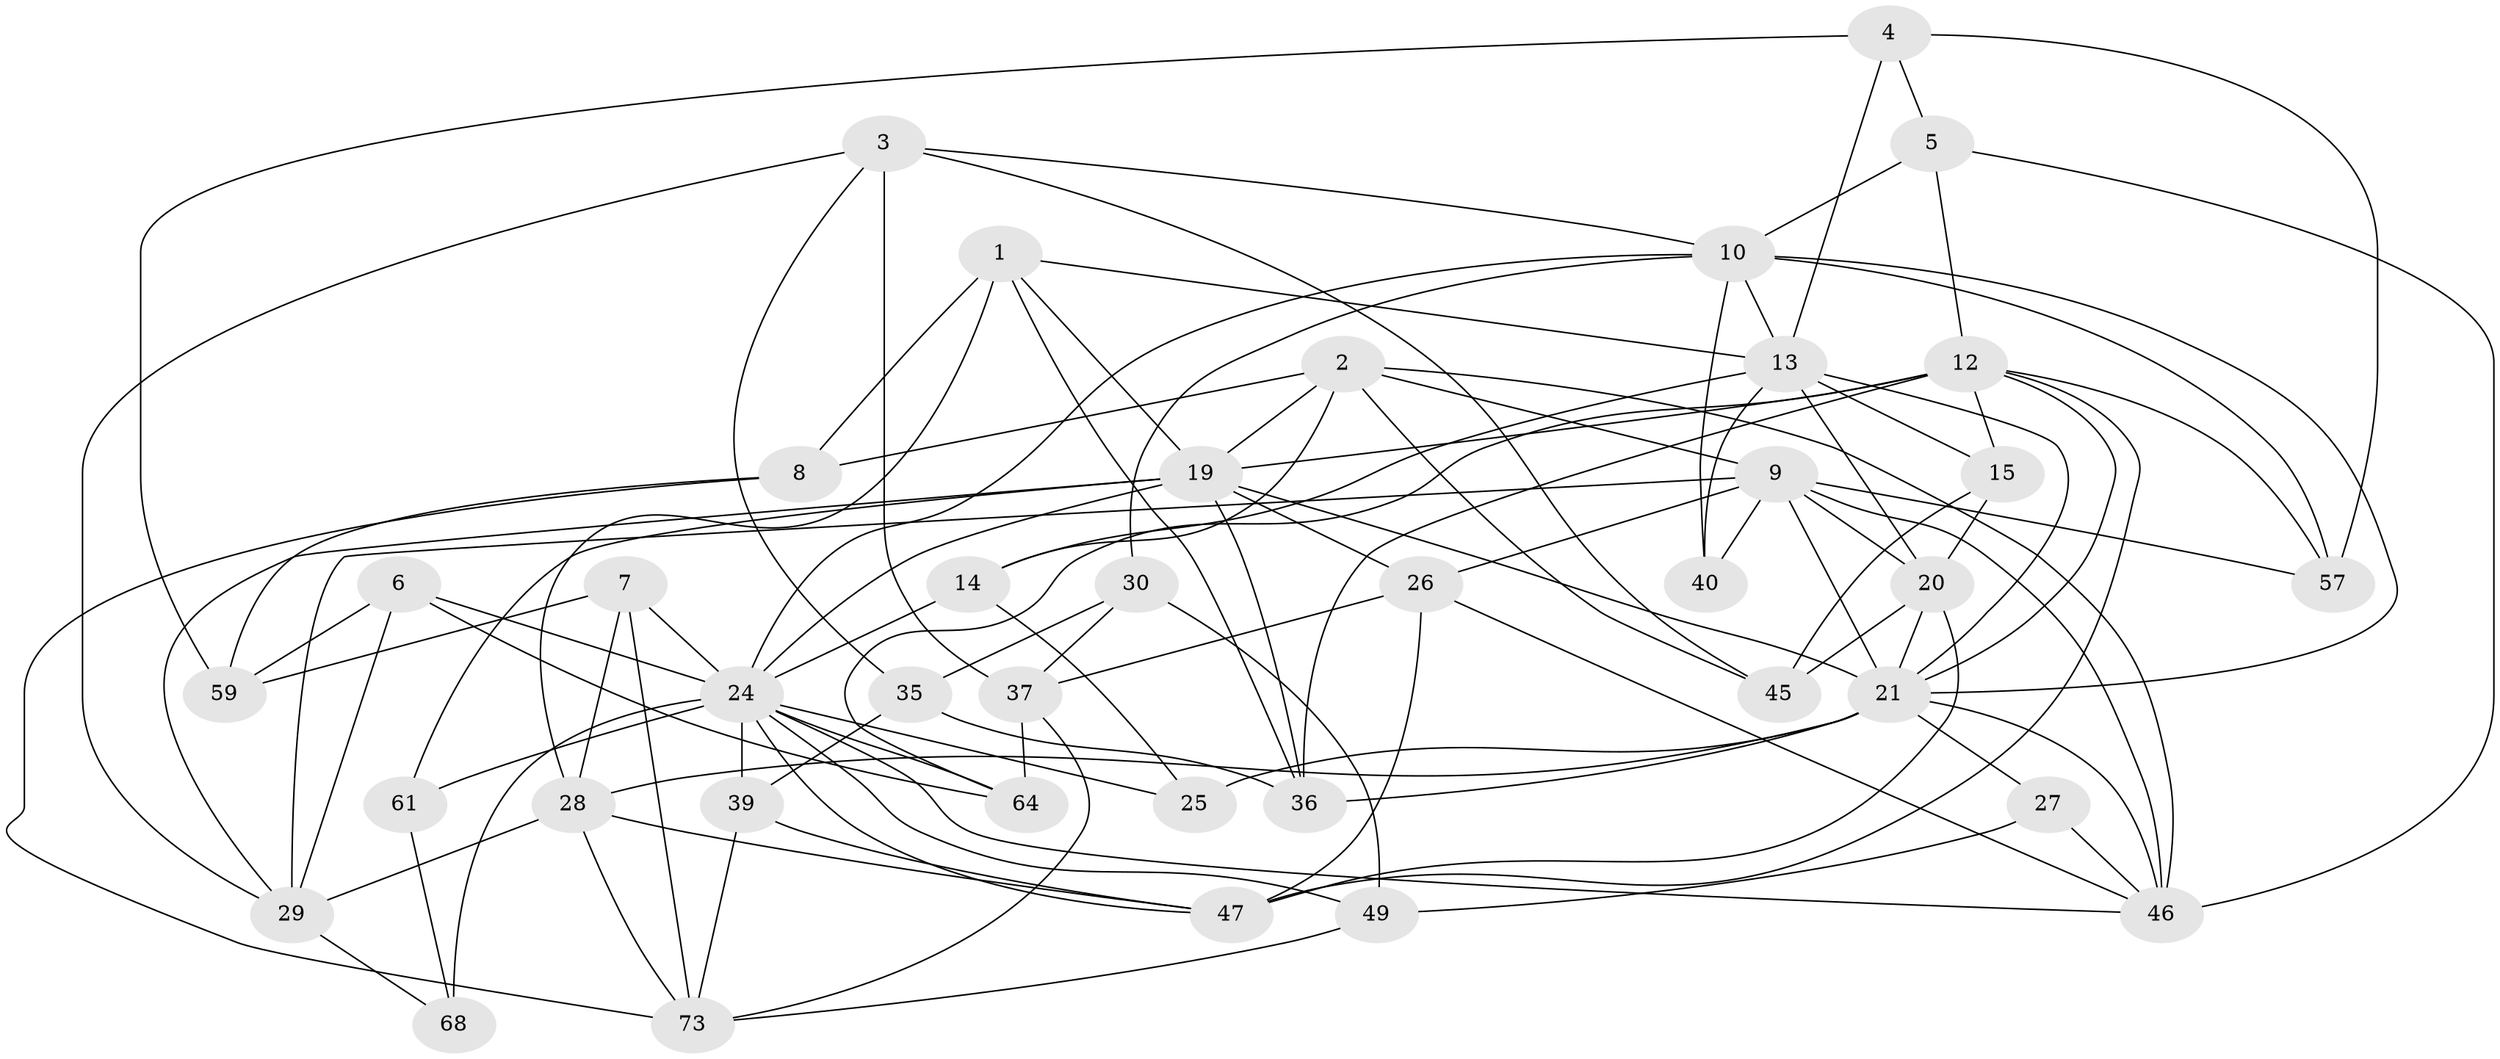 // original degree distribution, {4: 1.0}
// Generated by graph-tools (version 1.1) at 2025/16/03/09/25 04:16:30]
// undirected, 39 vertices, 104 edges
graph export_dot {
graph [start="1"]
  node [color=gray90,style=filled];
  1 [super="+11"];
  2 [super="+17"];
  3 [super="+69"];
  4;
  5;
  6;
  7;
  8;
  9 [super="+16+42"];
  10 [super="+44+32"];
  12 [super="+76+62"];
  13 [super="+18"];
  14 [super="+43"];
  15;
  19 [super="+55+22+63"];
  20 [super="+31"];
  21 [super="+23+60+34"];
  24 [super="+56+48+50"];
  25;
  26 [super="+66"];
  27;
  28 [super="+33"];
  29 [super="+70"];
  30;
  35;
  36 [super="+75"];
  37 [super="+78"];
  39;
  40;
  45;
  46 [super="+67+52"];
  47 [super="+72"];
  49;
  57;
  59;
  61;
  64;
  68;
  73 [super="+74"];
  1 -- 8;
  1 -- 36 [weight=2];
  1 -- 28;
  1 -- 13;
  1 -- 19;
  2 -- 45;
  2 -- 9;
  2 -- 46;
  2 -- 8;
  2 -- 19;
  2 -- 14;
  3 -- 45;
  3 -- 37 [weight=2];
  3 -- 35;
  3 -- 10;
  3 -- 29;
  4 -- 59;
  4 -- 5;
  4 -- 57;
  4 -- 13;
  5 -- 12;
  5 -- 46;
  5 -- 10;
  6 -- 59;
  6 -- 64;
  6 -- 24;
  6 -- 29;
  7 -- 73;
  7 -- 28;
  7 -- 59;
  7 -- 24;
  8 -- 73;
  8 -- 59;
  9 -- 40 [weight=2];
  9 -- 20;
  9 -- 57;
  9 -- 29;
  9 -- 26;
  9 -- 21;
  9 -- 46 [weight=2];
  10 -- 40;
  10 -- 30;
  10 -- 21;
  10 -- 24;
  10 -- 57;
  10 -- 13;
  12 -- 57;
  12 -- 36;
  12 -- 19;
  12 -- 21;
  12 -- 64;
  12 -- 47;
  12 -- 15;
  13 -- 40;
  13 -- 21;
  13 -- 20;
  13 -- 14;
  13 -- 15;
  14 -- 25 [weight=2];
  14 -- 24 [weight=2];
  15 -- 45;
  15 -- 20;
  19 -- 61;
  19 -- 36;
  19 -- 29;
  19 -- 26 [weight=2];
  19 -- 24;
  19 -- 21;
  20 -- 45;
  20 -- 47;
  20 -- 21;
  21 -- 27 [weight=2];
  21 -- 28;
  21 -- 36;
  21 -- 25;
  21 -- 46;
  24 -- 68 [weight=2];
  24 -- 49;
  24 -- 39;
  24 -- 61 [weight=2];
  24 -- 46;
  24 -- 64;
  24 -- 25;
  24 -- 47;
  26 -- 46;
  26 -- 37;
  26 -- 47;
  27 -- 49;
  27 -- 46;
  28 -- 47;
  28 -- 73;
  28 -- 29;
  29 -- 68;
  30 -- 35;
  30 -- 49;
  30 -- 37;
  35 -- 39;
  35 -- 36;
  37 -- 73;
  37 -- 64;
  39 -- 73;
  39 -- 47;
  49 -- 73;
  61 -- 68;
}
